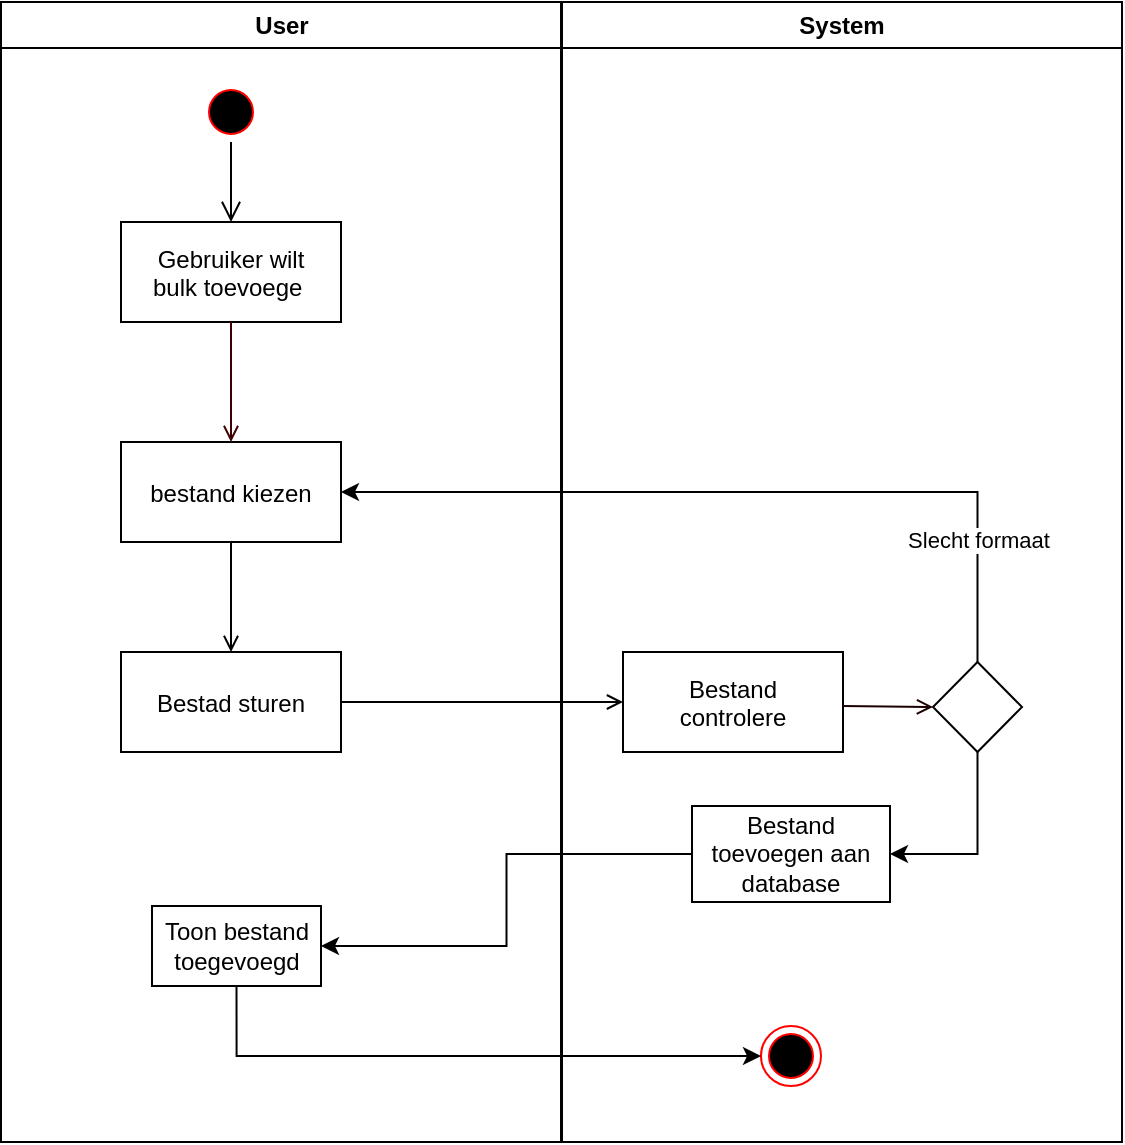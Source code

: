 <mxfile version="15.3.0" type="github" pages="2">
  <diagram name="uc02" id="e7e014a7-5840-1c2e-5031-d8a46d1fe8dd">
    <mxGraphModel dx="1186" dy="698" grid="1" gridSize="10" guides="1" tooltips="1" connect="1" arrows="1" fold="1" page="1" pageScale="1" pageWidth="1169" pageHeight="826" background="none" math="0" shadow="0">
      <root>
        <mxCell id="0" />
        <mxCell id="1" parent="0" />
        <mxCell id="2" value="User" style="swimlane;whiteSpace=wrap" parent="1" vertex="1">
          <mxGeometry x="164.5" y="128" width="280" height="570" as="geometry">
            <mxRectangle x="164.5" y="128" width="60" height="23" as="alternateBounds" />
          </mxGeometry>
        </mxCell>
        <mxCell id="5" value="" style="ellipse;shape=startState;fillColor=#000000;strokeColor=#ff0000;" parent="2" vertex="1">
          <mxGeometry x="100" y="40" width="30" height="30" as="geometry" />
        </mxCell>
        <mxCell id="6" value="" style="edgeStyle=elbowEdgeStyle;elbow=horizontal;verticalAlign=bottom;endArrow=open;endSize=8;strokeColor=#000000;endFill=1;rounded=0" parent="2" source="5" target="7" edge="1">
          <mxGeometry x="100" y="40" as="geometry">
            <mxPoint x="115" y="110" as="targetPoint" />
          </mxGeometry>
        </mxCell>
        <mxCell id="7" value="Gebruiker wilt &#xa;bulk toevoege " style="" parent="2" vertex="1">
          <mxGeometry x="60" y="110" width="110" height="50" as="geometry" />
        </mxCell>
        <mxCell id="8" value="bestand kiezen" style="" parent="2" vertex="1">
          <mxGeometry x="60" y="220" width="110" height="50" as="geometry" />
        </mxCell>
        <mxCell id="9" value="" style="endArrow=open;strokeColor=#400000;endFill=1;rounded=0" parent="2" source="7" target="8" edge="1">
          <mxGeometry relative="1" as="geometry" />
        </mxCell>
        <mxCell id="10" value="Bestad sturen" style="" parent="2" vertex="1">
          <mxGeometry x="60" y="325" width="110" height="50" as="geometry" />
        </mxCell>
        <mxCell id="11" value="" style="endArrow=open;strokeColor=#000000;endFill=1;rounded=0" parent="2" source="8" target="10" edge="1">
          <mxGeometry relative="1" as="geometry" />
        </mxCell>
        <mxCell id="F_76W57asn8M-OU8FL36-49" value="Toon bestand toegevoegd" style="rounded=0;whiteSpace=wrap;html=1;" vertex="1" parent="2">
          <mxGeometry x="75.5" y="452" width="84.5" height="40" as="geometry" />
        </mxCell>
        <mxCell id="3" value="System" style="swimlane;whiteSpace=wrap" parent="1" vertex="1">
          <mxGeometry x="445" y="128" width="280" height="570" as="geometry">
            <mxRectangle x="445" y="128" width="80" height="23" as="alternateBounds" />
          </mxGeometry>
        </mxCell>
        <mxCell id="18" value="Bestand &#xa;controlere" style="" parent="3" vertex="1">
          <mxGeometry x="30.5" y="325" width="110" height="50" as="geometry" />
        </mxCell>
        <mxCell id="F_76W57asn8M-OU8FL36-41" value="" style="ellipse;html=1;shape=endState;fillColor=#000000;strokeColor=#ff0000;" vertex="1" parent="3">
          <mxGeometry x="99.5" y="512" width="30" height="30" as="geometry" />
        </mxCell>
        <mxCell id="F_76W57asn8M-OU8FL36-42" value="" style="endArrow=open;strokeColor=#1C0000;endFill=1;rounded=0;entryX=0;entryY=0.5;entryDx=0;entryDy=0;" edge="1" parent="3" target="F_76W57asn8M-OU8FL36-43">
          <mxGeometry relative="1" as="geometry">
            <mxPoint x="140.5" y="352" as="sourcePoint" />
            <mxPoint x="240.5" y="362" as="targetPoint" />
          </mxGeometry>
        </mxCell>
        <mxCell id="F_76W57asn8M-OU8FL36-43" value="" style="rhombus;whiteSpace=wrap;html=1;" vertex="1" parent="3">
          <mxGeometry x="185.5" y="330" width="44.5" height="45" as="geometry" />
        </mxCell>
        <mxCell id="F_76W57asn8M-OU8FL36-46" value="Bestand toevoegen aan database" style="rounded=0;whiteSpace=wrap;html=1;" vertex="1" parent="3">
          <mxGeometry x="65" y="402" width="99" height="48" as="geometry" />
        </mxCell>
        <mxCell id="F_76W57asn8M-OU8FL36-44" style="edgeStyle=orthogonalEdgeStyle;rounded=0;orthogonalLoop=1;jettySize=auto;html=1;entryX=1;entryY=0.5;entryDx=0;entryDy=0;" edge="1" parent="3" source="F_76W57asn8M-OU8FL36-43" target="F_76W57asn8M-OU8FL36-46">
          <mxGeometry relative="1" as="geometry">
            <mxPoint x="175" y="442" as="targetPoint" />
            <Array as="points">
              <mxPoint x="208" y="426" />
            </Array>
          </mxGeometry>
        </mxCell>
        <mxCell id="20" value="" style="endArrow=open;strokeColor=#000000;endFill=1;rounded=0" parent="1" source="10" target="18" edge="1">
          <mxGeometry relative="1" as="geometry" />
        </mxCell>
        <mxCell id="F_76W57asn8M-OU8FL36-45" style="edgeStyle=orthogonalEdgeStyle;rounded=0;orthogonalLoop=1;jettySize=auto;html=1;entryX=1;entryY=0.5;entryDx=0;entryDy=0;" edge="1" parent="1" source="F_76W57asn8M-OU8FL36-43" target="8">
          <mxGeometry relative="1" as="geometry">
            <Array as="points">
              <mxPoint x="653" y="373" />
            </Array>
          </mxGeometry>
        </mxCell>
        <mxCell id="F_76W57asn8M-OU8FL36-48" value="Slecht formaat" style="edgeLabel;html=1;align=center;verticalAlign=middle;resizable=0;points=[];" vertex="1" connectable="0" parent="F_76W57asn8M-OU8FL36-45">
          <mxGeometry x="-0.697" relative="1" as="geometry">
            <mxPoint as="offset" />
          </mxGeometry>
        </mxCell>
        <mxCell id="F_76W57asn8M-OU8FL36-47" style="edgeStyle=orthogonalEdgeStyle;rounded=0;orthogonalLoop=1;jettySize=auto;html=1;entryX=1;entryY=0.5;entryDx=0;entryDy=0;" edge="1" parent="1" source="F_76W57asn8M-OU8FL36-46" target="F_76W57asn8M-OU8FL36-49">
          <mxGeometry relative="1" as="geometry" />
        </mxCell>
        <mxCell id="F_76W57asn8M-OU8FL36-50" style="edgeStyle=orthogonalEdgeStyle;rounded=0;orthogonalLoop=1;jettySize=auto;html=1;entryX=0;entryY=0.5;entryDx=0;entryDy=0;exitX=0.5;exitY=1;exitDx=0;exitDy=0;" edge="1" parent="1" source="F_76W57asn8M-OU8FL36-49" target="F_76W57asn8M-OU8FL36-41">
          <mxGeometry relative="1" as="geometry">
            <mxPoint x="510" y="652" as="sourcePoint" />
            <mxPoint x="324.5" y="698" as="targetPoint" />
          </mxGeometry>
        </mxCell>
      </root>
    </mxGraphModel>
  </diagram>
  <diagram id="0zJ4E-R3O-LlpmOWljxS" name="uc06">
    <mxGraphModel dx="608" dy="801" grid="1" gridSize="10" guides="1" tooltips="1" connect="1" arrows="1" fold="1" page="1" pageScale="1" pageWidth="850" pageHeight="1100" math="0" shadow="0">
      <root>
        <mxCell id="Pr5nMZ6KZy685puUsV3m-0" />
        <mxCell id="Pr5nMZ6KZy685puUsV3m-1" parent="Pr5nMZ6KZy685puUsV3m-0" />
        <mxCell id="716-Zrd8xEYn5dOUXgG4-0" value="System" style="swimlane;" vertex="1" parent="Pr5nMZ6KZy685puUsV3m-1">
          <mxGeometry x="400" y="160" width="360" height="580" as="geometry" />
        </mxCell>
        <mxCell id="716-Zrd8xEYn5dOUXgG4-6" value="voeg score aan database" style="rounded=0;whiteSpace=wrap;html=1;" vertex="1" parent="716-Zrd8xEYn5dOUXgG4-0">
          <mxGeometry x="70" y="112.5" width="90" height="45" as="geometry" />
        </mxCell>
        <mxCell id="716-Zrd8xEYn5dOUXgG4-9" value="" style="rhombus;whiteSpace=wrap;html=1;" vertex="1" parent="716-Zrd8xEYn5dOUXgG4-0">
          <mxGeometry x="100" y="290" width="45" height="50" as="geometry" />
        </mxCell>
        <mxCell id="716-Zrd8xEYn5dOUXgG4-7" style="edgeStyle=orthogonalEdgeStyle;rounded=0;orthogonalLoop=1;jettySize=auto;html=1;strokeColor=#1C0000;" edge="1" parent="716-Zrd8xEYn5dOUXgG4-0" source="716-Zrd8xEYn5dOUXgG4-6" target="716-Zrd8xEYn5dOUXgG4-9">
          <mxGeometry relative="1" as="geometry">
            <mxPoint x="115" y="210" as="targetPoint" />
          </mxGeometry>
        </mxCell>
        <mxCell id="716-Zrd8xEYn5dOUXgG4-1" value="user" style="swimlane;" vertex="1" parent="Pr5nMZ6KZy685puUsV3m-1">
          <mxGeometry x="110" y="160" width="290" height="580" as="geometry" />
        </mxCell>
        <mxCell id="716-Zrd8xEYn5dOUXgG4-2" value="" style="ellipse;html=1;shape=startState;fillColor=#000000;strokeColor=#ff0000;" vertex="1" parent="716-Zrd8xEYn5dOUXgG4-1">
          <mxGeometry x="130" y="40" width="30" height="30" as="geometry" />
        </mxCell>
        <mxCell id="716-Zrd8xEYn5dOUXgG4-3" value="" style="edgeStyle=orthogonalEdgeStyle;html=1;verticalAlign=bottom;endArrow=open;endSize=8;strokeColor=#ff0000;" edge="1" source="716-Zrd8xEYn5dOUXgG4-2" parent="716-Zrd8xEYn5dOUXgG4-1">
          <mxGeometry relative="1" as="geometry">
            <mxPoint x="145" y="110" as="targetPoint" />
          </mxGeometry>
        </mxCell>
        <mxCell id="716-Zrd8xEYn5dOUXgG4-4" value="gebruiker maakt neiuwe score in de game" style="rounded=0;whiteSpace=wrap;html=1;" vertex="1" parent="716-Zrd8xEYn5dOUXgG4-1">
          <mxGeometry x="92.5" y="110" width="107.5" height="50" as="geometry" />
        </mxCell>
        <mxCell id="716-Zrd8xEYn5dOUXgG4-12" value="Toon meldig" style="rounded=0;whiteSpace=wrap;html=1;" vertex="1" parent="716-Zrd8xEYn5dOUXgG4-1">
          <mxGeometry x="92.5" y="290" width="113.75" height="50" as="geometry" />
        </mxCell>
        <mxCell id="716-Zrd8xEYn5dOUXgG4-5" style="edgeStyle=orthogonalEdgeStyle;rounded=0;orthogonalLoop=1;jettySize=auto;html=1;strokeColor=#1C0000;" edge="1" parent="Pr5nMZ6KZy685puUsV3m-1" source="716-Zrd8xEYn5dOUXgG4-4" target="716-Zrd8xEYn5dOUXgG4-6">
          <mxGeometry relative="1" as="geometry">
            <mxPoint x="460" y="295" as="targetPoint" />
          </mxGeometry>
        </mxCell>
        <mxCell id="716-Zrd8xEYn5dOUXgG4-10" style="edgeStyle=orthogonalEdgeStyle;rounded=0;orthogonalLoop=1;jettySize=auto;html=1;strokeColor=#1C0000;entryX=1;entryY=0.5;entryDx=0;entryDy=0;" edge="1" parent="Pr5nMZ6KZy685puUsV3m-1" source="716-Zrd8xEYn5dOUXgG4-9" target="716-Zrd8xEYn5dOUXgG4-12">
          <mxGeometry relative="1" as="geometry">
            <mxPoint x="330" y="385" as="targetPoint" />
          </mxGeometry>
        </mxCell>
        <mxCell id="716-Zrd8xEYn5dOUXgG4-11" value="[new Highscore]" style="edgeLabel;html=1;align=center;verticalAlign=middle;resizable=0;points=[];" vertex="1" connectable="0" parent="716-Zrd8xEYn5dOUXgG4-10">
          <mxGeometry x="-0.317" y="2" relative="1" as="geometry">
            <mxPoint x="1" as="offset" />
          </mxGeometry>
        </mxCell>
        <mxCell id="716-Zrd8xEYn5dOUXgG4-13" style="edgeStyle=orthogonalEdgeStyle;rounded=0;orthogonalLoop=1;jettySize=auto;html=1;strokeColor=#1C0000;" edge="1" parent="Pr5nMZ6KZy685puUsV3m-1" source="716-Zrd8xEYn5dOUXgG4-12" target="716-Zrd8xEYn5dOUXgG4-14">
          <mxGeometry relative="1" as="geometry">
            <mxPoint x="259.375" y="570" as="targetPoint" />
          </mxGeometry>
        </mxCell>
        <mxCell id="716-Zrd8xEYn5dOUXgG4-14" value="" style="ellipse;html=1;shape=endState;fillColor=#000000;strokeColor=#ff0000;" vertex="1" parent="Pr5nMZ6KZy685puUsV3m-1">
          <mxGeometry x="244.375" y="555" width="30" height="30" as="geometry" />
        </mxCell>
      </root>
    </mxGraphModel>
  </diagram>
</mxfile>

